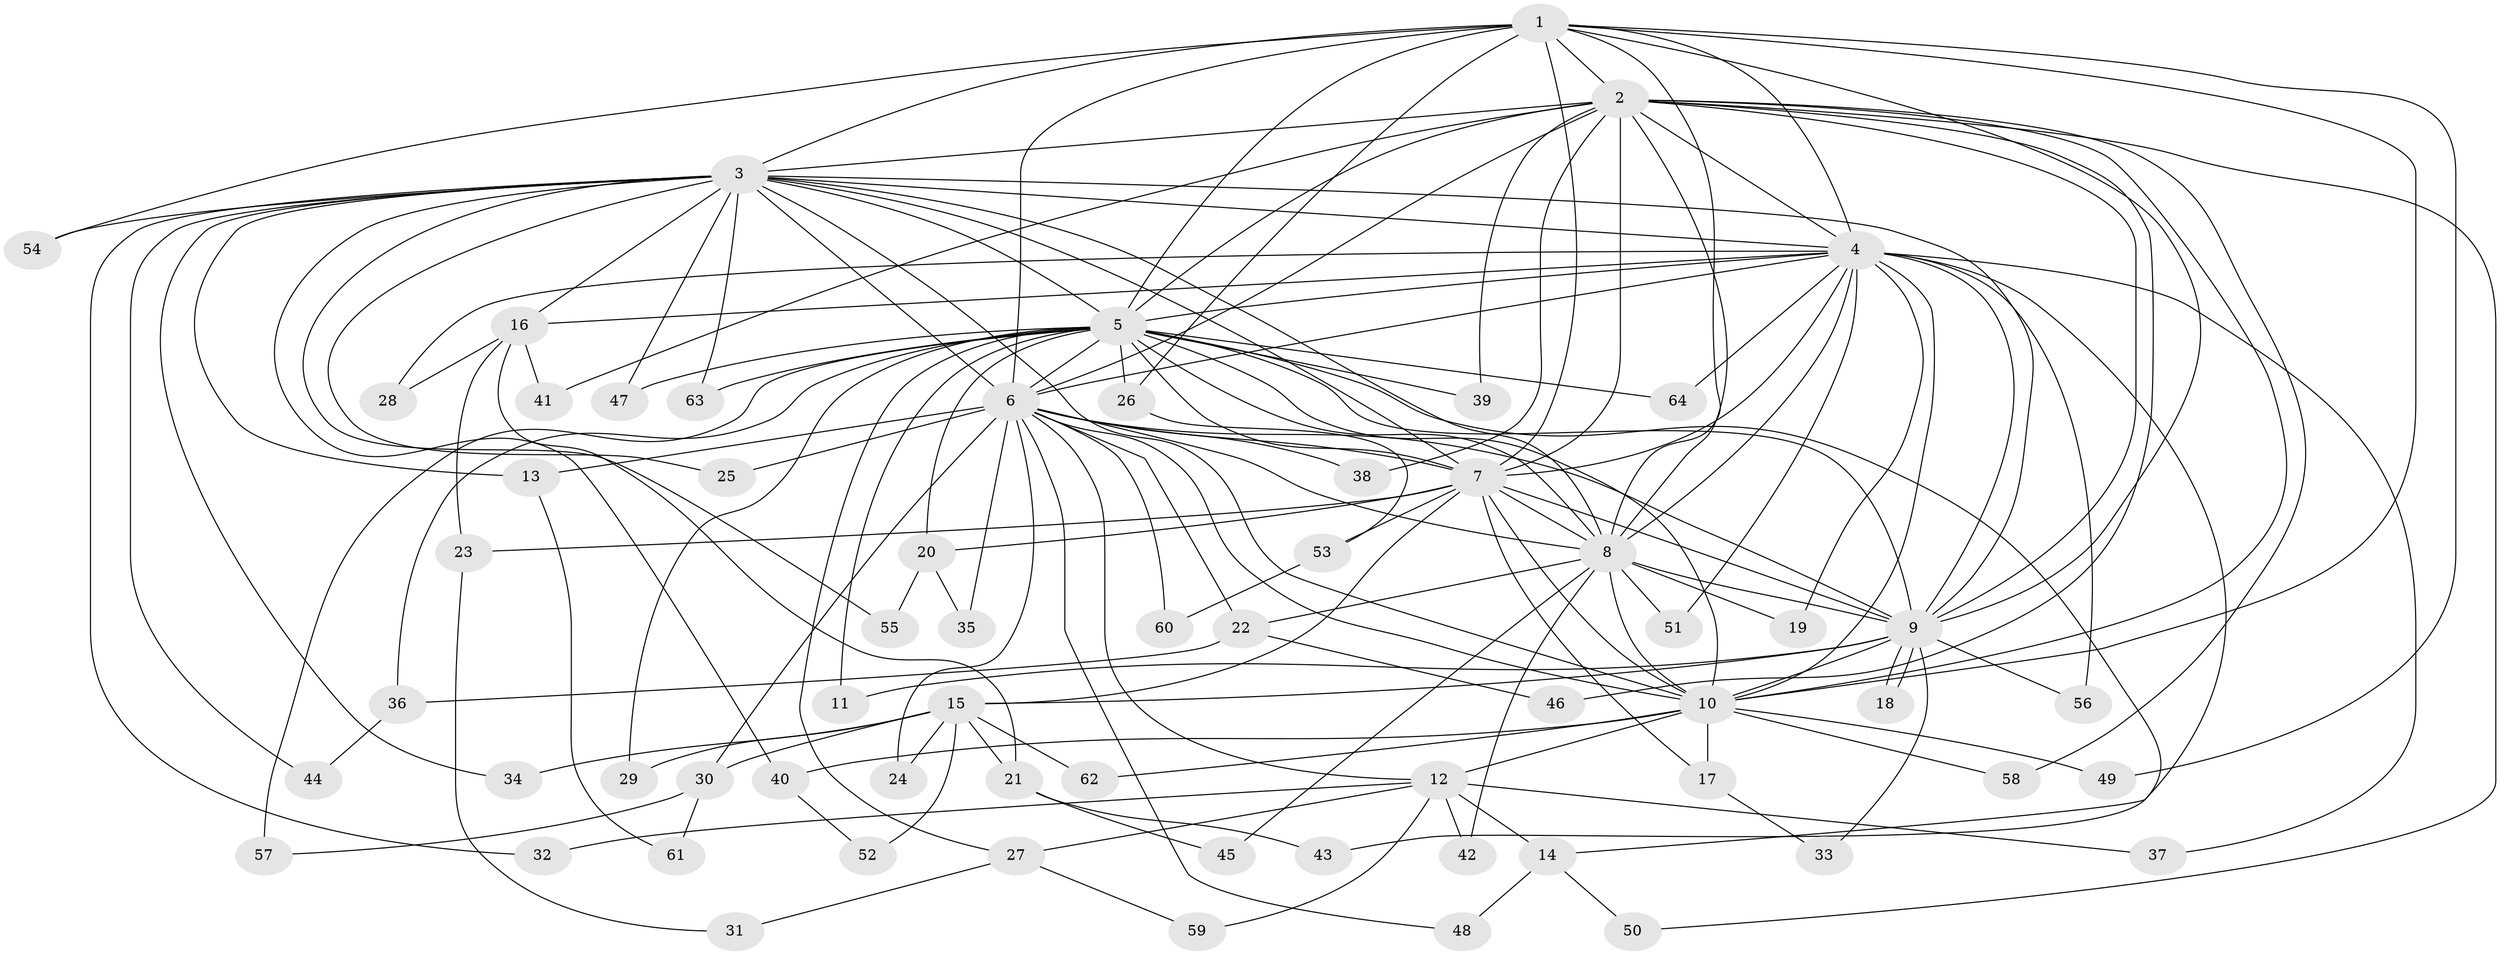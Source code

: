 // Generated by graph-tools (version 1.1) at 2025/35/03/09/25 02:35:14]
// undirected, 64 vertices, 153 edges
graph export_dot {
graph [start="1"]
  node [color=gray90,style=filled];
  1;
  2;
  3;
  4;
  5;
  6;
  7;
  8;
  9;
  10;
  11;
  12;
  13;
  14;
  15;
  16;
  17;
  18;
  19;
  20;
  21;
  22;
  23;
  24;
  25;
  26;
  27;
  28;
  29;
  30;
  31;
  32;
  33;
  34;
  35;
  36;
  37;
  38;
  39;
  40;
  41;
  42;
  43;
  44;
  45;
  46;
  47;
  48;
  49;
  50;
  51;
  52;
  53;
  54;
  55;
  56;
  57;
  58;
  59;
  60;
  61;
  62;
  63;
  64;
  1 -- 2;
  1 -- 3;
  1 -- 4;
  1 -- 5;
  1 -- 6;
  1 -- 7;
  1 -- 8;
  1 -- 9;
  1 -- 10;
  1 -- 26;
  1 -- 49;
  1 -- 54;
  2 -- 3;
  2 -- 4;
  2 -- 5;
  2 -- 6;
  2 -- 7;
  2 -- 8;
  2 -- 9;
  2 -- 10;
  2 -- 38;
  2 -- 39;
  2 -- 41;
  2 -- 46;
  2 -- 50;
  2 -- 58;
  3 -- 4;
  3 -- 5;
  3 -- 6;
  3 -- 7;
  3 -- 8;
  3 -- 9;
  3 -- 10;
  3 -- 13;
  3 -- 16;
  3 -- 25;
  3 -- 32;
  3 -- 34;
  3 -- 40;
  3 -- 44;
  3 -- 47;
  3 -- 54;
  3 -- 55;
  3 -- 63;
  4 -- 5;
  4 -- 6;
  4 -- 7;
  4 -- 8;
  4 -- 9;
  4 -- 10;
  4 -- 16;
  4 -- 19;
  4 -- 28;
  4 -- 37;
  4 -- 43;
  4 -- 51;
  4 -- 56;
  4 -- 64;
  5 -- 6;
  5 -- 7;
  5 -- 8;
  5 -- 9;
  5 -- 10;
  5 -- 11;
  5 -- 14;
  5 -- 20;
  5 -- 26;
  5 -- 27;
  5 -- 29;
  5 -- 36;
  5 -- 39;
  5 -- 47;
  5 -- 57;
  5 -- 63;
  5 -- 64;
  6 -- 7;
  6 -- 8;
  6 -- 9;
  6 -- 10;
  6 -- 12;
  6 -- 13;
  6 -- 22;
  6 -- 24;
  6 -- 25;
  6 -- 30;
  6 -- 35;
  6 -- 38;
  6 -- 48;
  6 -- 60;
  7 -- 8;
  7 -- 9;
  7 -- 10;
  7 -- 15;
  7 -- 17;
  7 -- 20;
  7 -- 23;
  7 -- 53;
  8 -- 9;
  8 -- 10;
  8 -- 19;
  8 -- 22;
  8 -- 42;
  8 -- 45;
  8 -- 51;
  9 -- 10;
  9 -- 11;
  9 -- 15;
  9 -- 18;
  9 -- 18;
  9 -- 33;
  9 -- 56;
  10 -- 12;
  10 -- 17;
  10 -- 40;
  10 -- 49;
  10 -- 58;
  10 -- 62;
  12 -- 14;
  12 -- 27;
  12 -- 32;
  12 -- 37;
  12 -- 42;
  12 -- 59;
  13 -- 61;
  14 -- 48;
  14 -- 50;
  15 -- 21;
  15 -- 24;
  15 -- 29;
  15 -- 30;
  15 -- 34;
  15 -- 52;
  15 -- 62;
  16 -- 21;
  16 -- 23;
  16 -- 28;
  16 -- 41;
  17 -- 33;
  20 -- 35;
  20 -- 55;
  21 -- 43;
  21 -- 45;
  22 -- 36;
  22 -- 46;
  23 -- 31;
  26 -- 53;
  27 -- 31;
  27 -- 59;
  30 -- 57;
  30 -- 61;
  36 -- 44;
  40 -- 52;
  53 -- 60;
}
